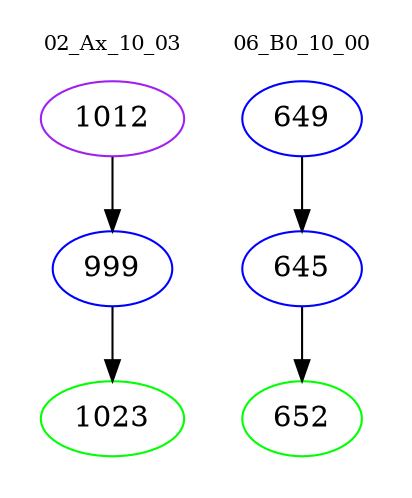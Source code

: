 digraph{
subgraph cluster_0 {
color = white
label = "02_Ax_10_03";
fontsize=10;
T0_1012 [label="1012", color="purple"]
T0_1012 -> T0_999 [color="black"]
T0_999 [label="999", color="blue"]
T0_999 -> T0_1023 [color="black"]
T0_1023 [label="1023", color="green"]
}
subgraph cluster_1 {
color = white
label = "06_B0_10_00";
fontsize=10;
T1_649 [label="649", color="blue"]
T1_649 -> T1_645 [color="black"]
T1_645 [label="645", color="blue"]
T1_645 -> T1_652 [color="black"]
T1_652 [label="652", color="green"]
}
}
